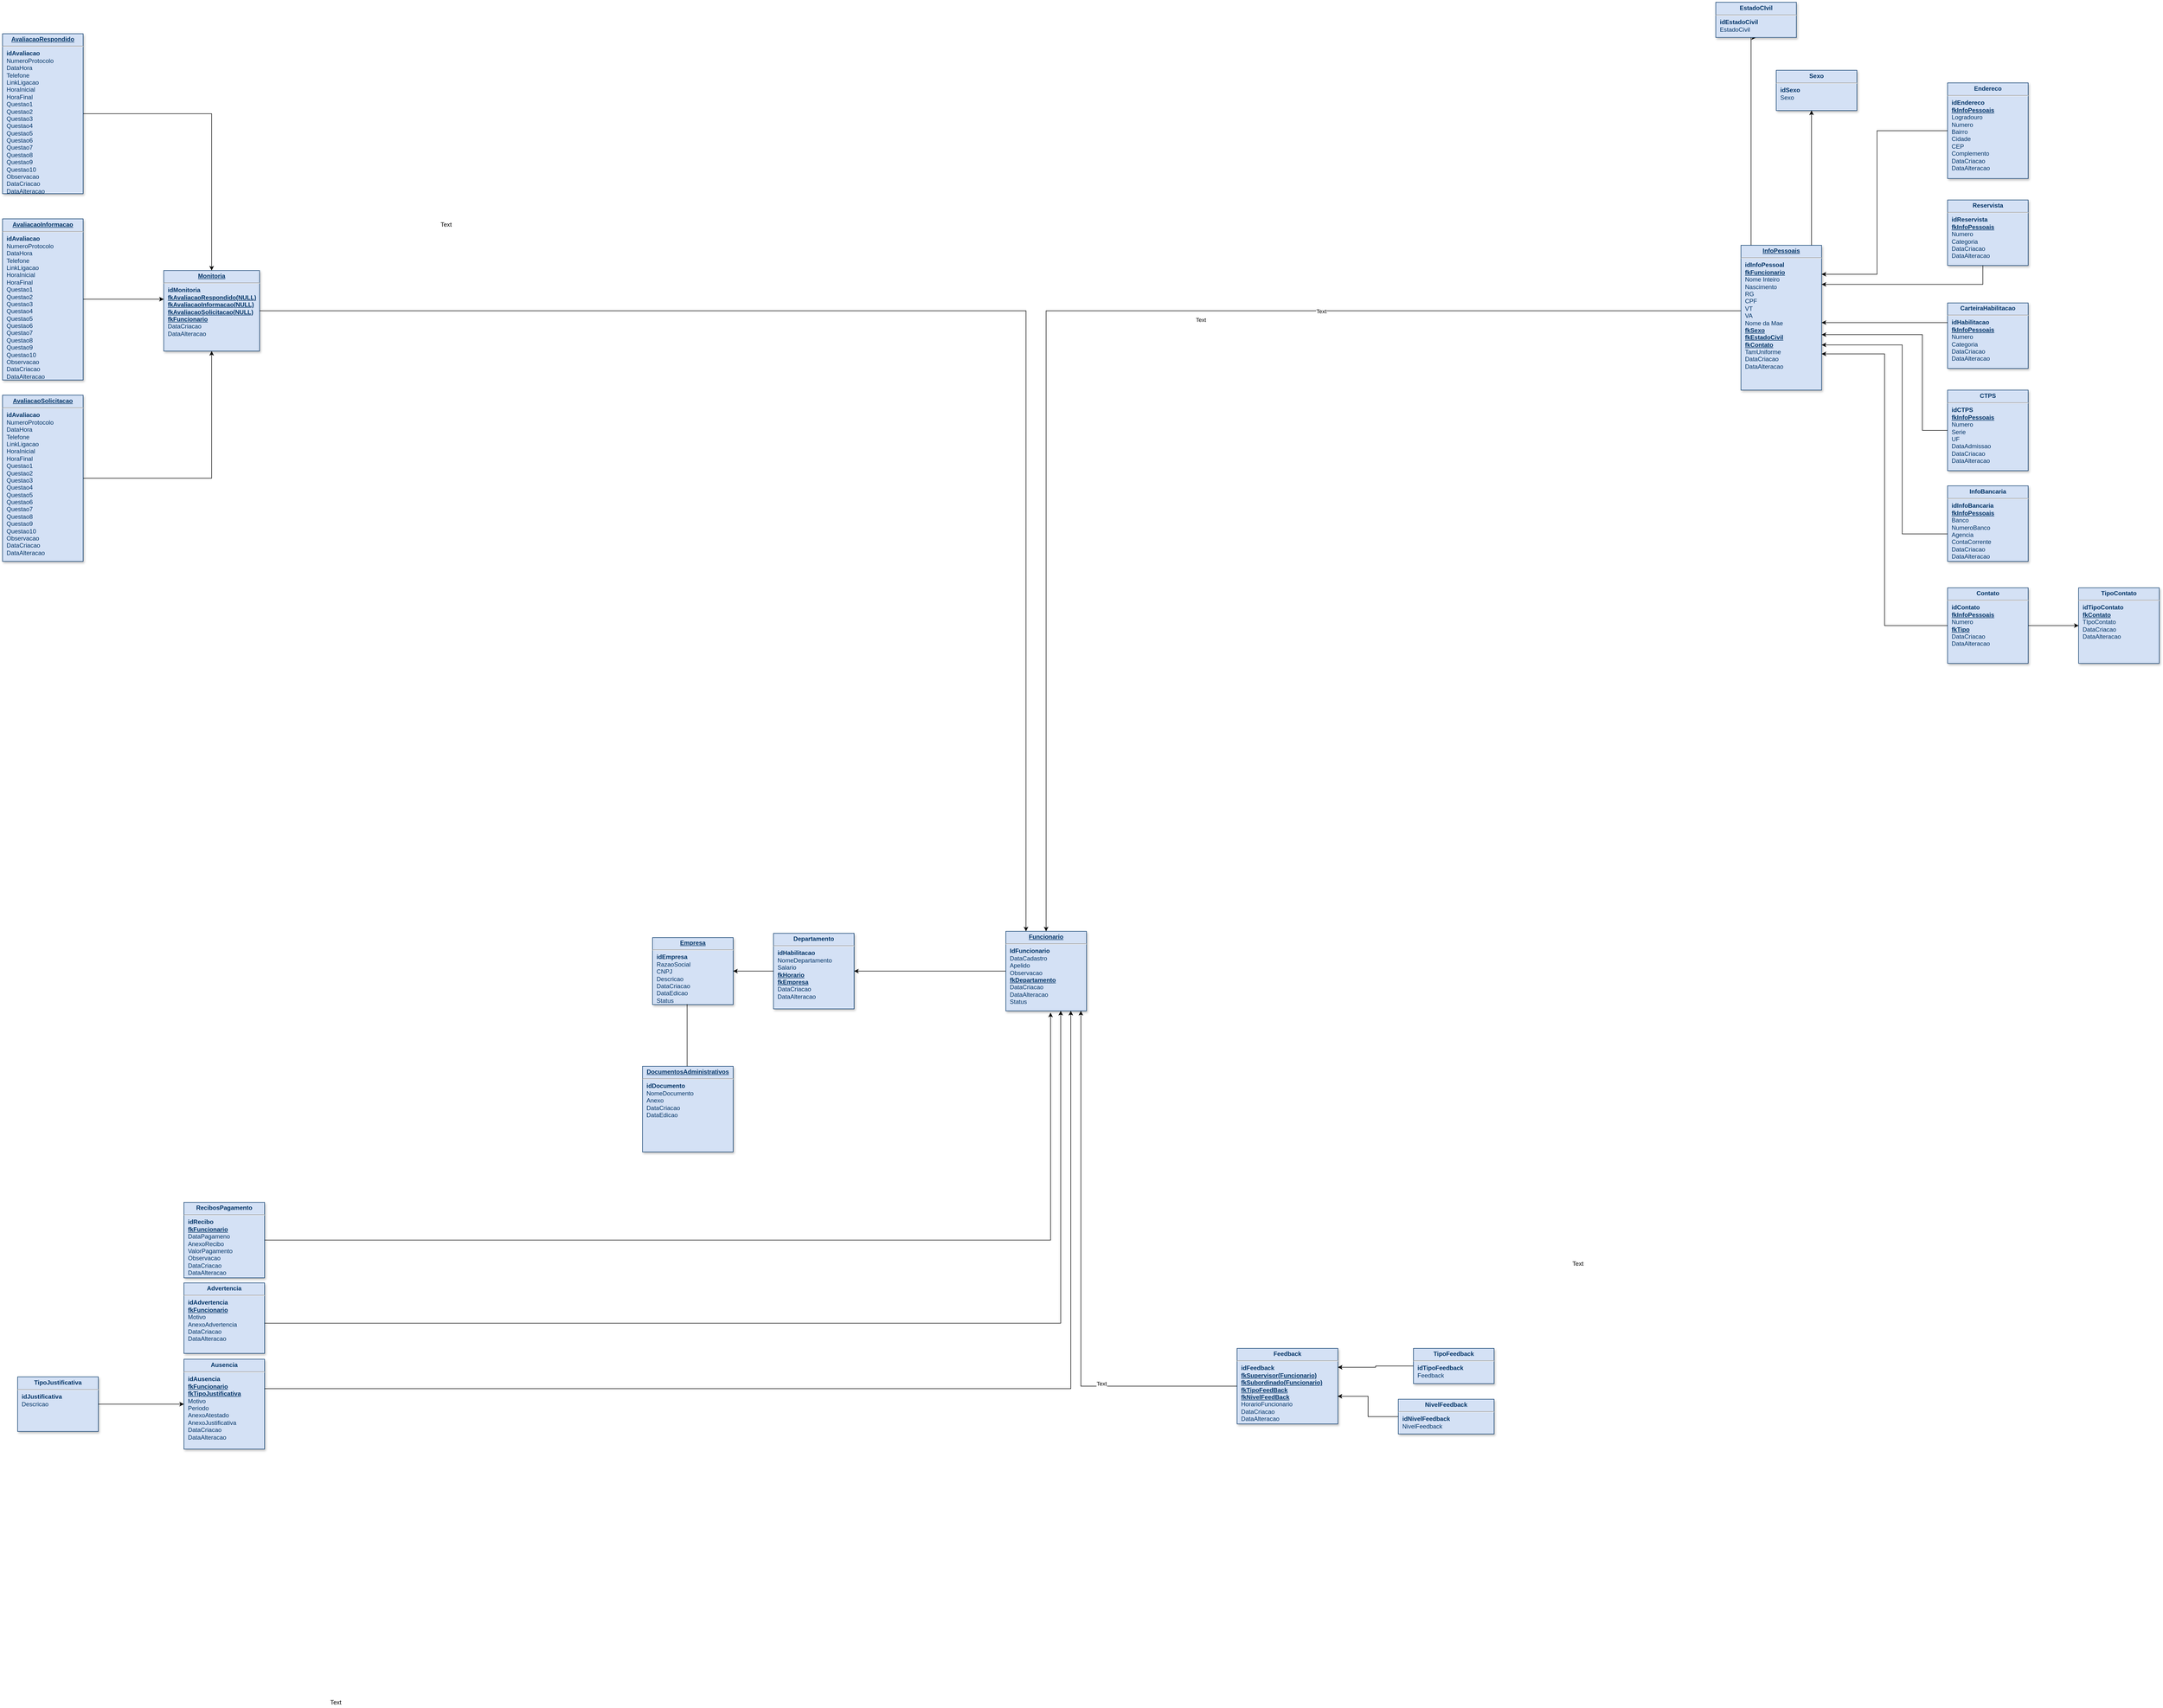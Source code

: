 <mxfile version="13.0.0" type="device"><diagram name="Page-1" id="efa7a0a1-bf9b-a30e-e6df-94a7791c09e9"><mxGraphModel dx="2975" dy="3040" grid="1" gridSize="10" guides="1" tooltips="1" connect="1" arrows="1" fold="1" page="1" pageScale="1" pageWidth="826" pageHeight="1169" background="none" math="0" shadow="0"><root><mxCell id="0"/><mxCell id="1" parent="0"/><mxCell id="20" value="&lt;p style=&quot;margin: 0px ; margin-top: 4px ; text-align: center ; text-decoration: underline&quot;&gt;&lt;strong&gt;Empresa&lt;/strong&gt;&lt;/p&gt;&lt;hr&gt;&lt;p style=&quot;margin: 0px ; margin-left: 8px&quot;&gt;&lt;b&gt;idEmpresa&lt;/b&gt;&lt;/p&gt;&lt;p style=&quot;margin: 0px ; margin-left: 8px&quot;&gt;RazaoSocial&lt;/p&gt;&lt;p style=&quot;margin: 0px ; margin-left: 8px&quot;&gt;CNPJ&lt;/p&gt;&lt;p style=&quot;margin: 0px ; margin-left: 8px&quot;&gt;Descricao&lt;/p&gt;&lt;p style=&quot;margin: 0px ; margin-left: 8px&quot;&gt;DataCriacao&lt;/p&gt;&lt;p style=&quot;margin: 0px ; margin-left: 8px&quot;&gt;DataEdicao&lt;/p&gt;&lt;p style=&quot;margin: 0px ; margin-left: 8px&quot;&gt;Status&lt;/p&gt;" style="verticalAlign=top;align=left;overflow=fill;fontSize=12;fontFamily=Helvetica;html=1;strokeColor=#003366;shadow=1;fillColor=#D4E1F5;fontColor=#003366" parent="1" vertex="1"><mxGeometry x="-110" y="264.46" width="160" height="133.04" as="geometry"/></mxCell><mxCell id="72J9g8SocOlOLFwsl7xO-191" style="edgeStyle=orthogonalEdgeStyle;rounded=0;orthogonalLoop=1;jettySize=auto;html=1;" parent="1" source="72J9g8SocOlOLFwsl7xO-114" target="72J9g8SocOlOLFwsl7xO-125" edge="1"><mxGeometry relative="1" as="geometry"><mxPoint x="450" y="330.98" as="targetPoint"/></mxGeometry></mxCell><mxCell id="72J9g8SocOlOLFwsl7xO-114" value="&lt;p style=&quot;margin: 0px ; margin-top: 4px ; text-align: center ; text-decoration: underline&quot;&gt;&lt;b&gt;Funcionario&lt;/b&gt;&lt;/p&gt;&lt;hr&gt;&lt;p style=&quot;margin: 0px ; margin-left: 8px&quot;&gt;&lt;b&gt;IdFuncionario&lt;/b&gt;&lt;/p&gt;&lt;p style=&quot;margin: 0px 0px 0px 8px&quot;&gt;DataCadastro&lt;/p&gt;&lt;p style=&quot;margin: 0px 0px 0px 8px&quot;&gt;&lt;span&gt;Apelido&lt;/span&gt;&lt;br&gt;&lt;/p&gt;&lt;p style=&quot;margin: 0px ; margin-left: 8px&quot;&gt;&lt;span&gt;Observacao&lt;/span&gt;&lt;br&gt;&lt;/p&gt;&lt;p style=&quot;margin: 0px ; margin-left: 8px&quot;&gt;&lt;b&gt;&lt;u&gt;fkDepartamento&lt;/u&gt;&lt;/b&gt;&lt;/p&gt;&lt;p style=&quot;margin: 0px ; margin-left: 8px&quot;&gt;DataCriacao&lt;/p&gt;&lt;p style=&quot;margin: 0px ; margin-left: 8px&quot;&gt;DataAlteracao&lt;/p&gt;&lt;p style=&quot;margin: 0px ; margin-left: 8px&quot;&gt;Status&lt;/p&gt;&lt;p style=&quot;margin: 0px ; margin-left: 8px&quot;&gt;&lt;br&gt;&lt;/p&gt;" style="verticalAlign=top;align=left;overflow=fill;fontSize=12;fontFamily=Helvetica;html=1;strokeColor=#003366;shadow=1;fillColor=#D4E1F5;fontColor=#003366" parent="1" vertex="1"><mxGeometry x="591.08" y="251.96" width="160" height="158.04" as="geometry"/></mxCell><mxCell id="72J9g8SocOlOLFwsl7xO-148" style="edgeStyle=orthogonalEdgeStyle;rounded=0;orthogonalLoop=1;jettySize=auto;html=1;entryX=0.5;entryY=1;entryDx=0;entryDy=0;" parent="1" source="72J9g8SocOlOLFwsl7xO-116" target="72J9g8SocOlOLFwsl7xO-141" edge="1"><mxGeometry relative="1" as="geometry"><Array as="points"><mxPoint x="2070" y="-1522.5"/></Array></mxGeometry></mxCell><mxCell id="72J9g8SocOlOLFwsl7xO-150" style="edgeStyle=orthogonalEdgeStyle;rounded=0;orthogonalLoop=1;jettySize=auto;html=1;" parent="1" source="72J9g8SocOlOLFwsl7xO-116" target="72J9g8SocOlOLFwsl7xO-140" edge="1"><mxGeometry relative="1" as="geometry"><Array as="points"><mxPoint x="2190" y="-1282.5"/><mxPoint x="2190" y="-1282.5"/></Array></mxGeometry></mxCell><mxCell id="72J9g8SocOlOLFwsl7xO-159" style="edgeStyle=orthogonalEdgeStyle;rounded=0;orthogonalLoop=1;jettySize=auto;html=1;" parent="1" source="72J9g8SocOlOLFwsl7xO-116" target="72J9g8SocOlOLFwsl7xO-114" edge="1"><mxGeometry relative="1" as="geometry"><mxPoint x="2030" y="-960" as="sourcePoint"/><Array as="points"><mxPoint x="2130" y="-980"/><mxPoint x="671" y="-980"/></Array></mxGeometry></mxCell><mxCell id="72J9g8SocOlOLFwsl7xO-184" value="Text" style="edgeLabel;html=1;align=center;verticalAlign=middle;resizable=0;points=[];" parent="72J9g8SocOlOLFwsl7xO-159" connectable="0" vertex="1"><mxGeometry x="-0.178" y="18" relative="1" as="geometry"><mxPoint x="1" as="offset"/></mxGeometry></mxCell><mxCell id="72J9g8SocOlOLFwsl7xO-185" value="Text" style="edgeLabel;html=1;align=center;verticalAlign=middle;resizable=0;points=[];" parent="72J9g8SocOlOLFwsl7xO-159" connectable="0" vertex="1"><mxGeometry x="-0.361" y="1" relative="1" as="geometry"><mxPoint x="1" as="offset"/></mxGeometry></mxCell><mxCell id="72J9g8SocOlOLFwsl7xO-116" value="&lt;p style=&quot;margin: 0px ; margin-top: 4px ; text-align: center ; text-decoration: underline&quot;&gt;&lt;strong&gt;InfoPessoais&lt;/strong&gt;&lt;/p&gt;&lt;hr&gt;&lt;p style=&quot;margin: 0px ; margin-left: 8px&quot;&gt;&lt;b&gt;idInfoPessoal&lt;/b&gt;&lt;/p&gt;&lt;p style=&quot;margin: 0px ; margin-left: 8px&quot;&gt;&lt;u&gt;&lt;b&gt;fkFuncionario&lt;/b&gt;&lt;/u&gt;&lt;/p&gt;&lt;p style=&quot;margin: 0px 0px 0px 8px&quot;&gt;Nome Inteiro&lt;/p&gt;&lt;p style=&quot;margin: 0px ; margin-left: 8px&quot;&gt;Nascimento&lt;/p&gt;&lt;p style=&quot;margin: 0px ; margin-left: 8px&quot;&gt;RG&lt;/p&gt;&lt;p style=&quot;margin: 0px ; margin-left: 8px&quot;&gt;&lt;span&gt;CPF&lt;/span&gt;&lt;/p&gt;&lt;p style=&quot;margin: 0px 0px 0px 8px&quot;&gt;VT&lt;/p&gt;&lt;p style=&quot;margin: 0px 0px 0px 8px&quot;&gt;VA&lt;/p&gt;&lt;p style=&quot;margin: 0px 0px 0px 8px&quot;&gt;Nome da Mae&lt;/p&gt;&lt;p style=&quot;margin: 0px 0px 0px 8px&quot;&gt;&lt;b&gt;&lt;u&gt;fkSexo&lt;/u&gt;&lt;/b&gt;&lt;/p&gt;&lt;p style=&quot;margin: 0px 0px 0px 8px&quot;&gt;&lt;b&gt;&lt;u&gt;fkEstadoCivil&lt;/u&gt;&lt;/b&gt;&lt;/p&gt;&lt;p style=&quot;margin: 0px 0px 0px 8px&quot;&gt;&lt;b&gt;&lt;u&gt;fkContato&lt;/u&gt;&lt;/b&gt;&lt;/p&gt;&lt;p style=&quot;margin: 0px 0px 0px 8px&quot;&gt;TamUniforme&lt;/p&gt;&lt;p style=&quot;margin: 0px 0px 0px 8px&quot;&gt;&lt;span&gt;DataCriacao&lt;/span&gt;&lt;br&gt;&lt;/p&gt;&lt;p style=&quot;margin: 0px 0px 0px 8px&quot;&gt;DataAlteracao&lt;/p&gt;&lt;p style=&quot;margin: 0px 0px 0px 8px&quot;&gt;&lt;br&gt;&lt;/p&gt;" style="verticalAlign=top;align=left;overflow=fill;fontSize=12;fontFamily=Helvetica;html=1;strokeColor=#003366;shadow=1;fillColor=#D4E1F5;fontColor=#003366" parent="1" vertex="1"><mxGeometry x="2050" y="-1110" width="160" height="287.5" as="geometry"/></mxCell><mxCell id="72J9g8SocOlOLFwsl7xO-135" style="edgeStyle=orthogonalEdgeStyle;rounded=0;orthogonalLoop=1;jettySize=auto;html=1;entryX=1;entryY=0.27;entryDx=0;entryDy=0;entryPerimeter=0;" parent="1" source="72J9g8SocOlOLFwsl7xO-119" target="72J9g8SocOlOLFwsl7xO-116" edge="1"><mxGeometry relative="1" as="geometry"><mxPoint x="2220" y="-1022.5" as="targetPoint"/><Array as="points"><mxPoint x="2530" y="-1032"/></Array></mxGeometry></mxCell><mxCell id="72J9g8SocOlOLFwsl7xO-119" value="&lt;p style=&quot;margin: 4px 0px 0px ; text-align: center&quot;&gt;&lt;strong&gt;Reservista&lt;/strong&gt;&lt;/p&gt;&lt;hr&gt;&lt;p style=&quot;margin: 0px ; margin-left: 8px&quot;&gt;&lt;b&gt;idReservista&lt;/b&gt;&lt;/p&gt;&lt;p style=&quot;margin: 0px ; margin-left: 8px&quot;&gt;&lt;b&gt;&lt;u&gt;fkInfoPessoais&lt;/u&gt;&lt;/b&gt;&lt;/p&gt;&lt;p style=&quot;margin: 0px ; margin-left: 8px&quot;&gt;Numero&lt;br&gt;Categoria&lt;/p&gt;&lt;p style=&quot;margin: 0px 0px 0px 8px&quot;&gt;DataCriacao&lt;/p&gt;&lt;p style=&quot;margin: 0px 0px 0px 8px&quot;&gt;DataAlteracao&lt;/p&gt;&lt;p style=&quot;margin: 0px 0px 0px 8px&quot;&gt;&lt;br&gt;&lt;/p&gt;" style="verticalAlign=top;align=left;overflow=fill;fontSize=12;fontFamily=Helvetica;html=1;strokeColor=#003366;shadow=1;fillColor=#D4E1F5;fontColor=#003366" parent="1" vertex="1"><mxGeometry x="2460" y="-1200" width="160" height="130" as="geometry"/></mxCell><mxCell id="72J9g8SocOlOLFwsl7xO-136" style="edgeStyle=orthogonalEdgeStyle;rounded=0;orthogonalLoop=1;jettySize=auto;html=1;" parent="1" source="72J9g8SocOlOLFwsl7xO-121" target="72J9g8SocOlOLFwsl7xO-116" edge="1"><mxGeometry relative="1" as="geometry"><mxPoint x="2300" y="-982.5" as="targetPoint"/><Array as="points"><mxPoint x="2400" y="-956.5"/><mxPoint x="2400" y="-956.5"/></Array></mxGeometry></mxCell><mxCell id="72J9g8SocOlOLFwsl7xO-121" value="&lt;p style=&quot;margin: 4px 0px 0px ; text-align: center&quot;&gt;&lt;b&gt;CarteiraHabilitacao&lt;/b&gt;&lt;/p&gt;&lt;hr&gt;&lt;p style=&quot;margin: 0px ; margin-left: 8px&quot;&gt;&lt;span&gt;&lt;b&gt;idHabilitacao&lt;/b&gt;&lt;br&gt;&lt;/span&gt;&lt;b&gt;&lt;u&gt;fkInfoPessoais&lt;/u&gt;&lt;/b&gt;&lt;/p&gt;&lt;p style=&quot;margin: 0px ; margin-left: 8px&quot;&gt;Numero&lt;br&gt;Categoria&lt;/p&gt;&lt;p style=&quot;margin: 0px 0px 0px 8px&quot;&gt;DataCriacao&lt;/p&gt;&lt;p style=&quot;margin: 0px 0px 0px 8px&quot;&gt;DataAlteracao&lt;/p&gt;&lt;p style=&quot;margin: 0px 0px 0px 8px&quot;&gt;&lt;br&gt;&lt;/p&gt;&lt;p style=&quot;margin: 0px 0px 0px 8px&quot;&gt;&lt;br&gt;&lt;/p&gt;" style="verticalAlign=top;align=left;overflow=fill;fontSize=12;fontFamily=Helvetica;html=1;strokeColor=#003366;shadow=1;fillColor=#D4E1F5;fontColor=#003366" parent="1" vertex="1"><mxGeometry x="2460" y="-995.54" width="160" height="130" as="geometry"/></mxCell><mxCell id="72J9g8SocOlOLFwsl7xO-137" style="edgeStyle=orthogonalEdgeStyle;rounded=0;orthogonalLoop=1;jettySize=auto;html=1;entryX=1;entryY=0.617;entryDx=0;entryDy=0;entryPerimeter=0;" parent="1" source="72J9g8SocOlOLFwsl7xO-122" target="72J9g8SocOlOLFwsl7xO-116" edge="1"><mxGeometry relative="1" as="geometry"><mxPoint x="2230" y="-922.5" as="targetPoint"/><Array as="points"><mxPoint x="2410" y="-743"/><mxPoint x="2410" y="-933"/></Array></mxGeometry></mxCell><mxCell id="72J9g8SocOlOLFwsl7xO-122" value="&lt;p style=&quot;margin: 4px 0px 0px ; text-align: center&quot;&gt;&lt;strong&gt;CTPS&lt;/strong&gt;&lt;/p&gt;&lt;hr&gt;&lt;p style=&quot;margin: 0px ; margin-left: 8px&quot;&gt;&lt;b&gt;idCTPS&lt;/b&gt;&lt;/p&gt;&lt;p style=&quot;margin: 0px 0px 0px 8px&quot;&gt;&lt;b&gt;&lt;u&gt;fkInfoPessoais&lt;/u&gt;&lt;/b&gt;&lt;/p&gt;&lt;p style=&quot;margin: 0px ; margin-left: 8px&quot;&gt;&lt;span&gt;Numero&lt;/span&gt;&lt;br&gt;&lt;/p&gt;&lt;p style=&quot;margin: 0px ; margin-left: 8px&quot;&gt;Serie&lt;/p&gt;&lt;p style=&quot;margin: 0px ; margin-left: 8px&quot;&gt;UF&lt;/p&gt;&lt;p style=&quot;margin: 0px ; margin-left: 8px&quot;&gt;DataAdmissao&lt;br&gt;&lt;/p&gt;&lt;p style=&quot;margin: 0px 0px 0px 8px&quot;&gt;DataCriacao&lt;/p&gt;&lt;p style=&quot;margin: 0px 0px 0px 8px&quot;&gt;DataAlteracao&lt;/p&gt;&lt;p style=&quot;margin: 0px 0px 0px 8px&quot;&gt;&lt;br&gt;&lt;/p&gt;&lt;p style=&quot;margin: 0px 0px 0px 8px&quot;&gt;&lt;br&gt;&lt;/p&gt;" style="verticalAlign=top;align=left;overflow=fill;fontSize=12;fontFamily=Helvetica;html=1;strokeColor=#003366;shadow=1;fillColor=#D4E1F5;fontColor=#003366" parent="1" vertex="1"><mxGeometry x="2460" y="-822.5" width="160" height="160" as="geometry"/></mxCell><mxCell id="72J9g8SocOlOLFwsl7xO-192" style="edgeStyle=orthogonalEdgeStyle;rounded=0;orthogonalLoop=1;jettySize=auto;html=1;" parent="1" source="72J9g8SocOlOLFwsl7xO-125" edge="1"><mxGeometry relative="1" as="geometry"><mxPoint x="50" y="331" as="targetPoint"/></mxGeometry></mxCell><mxCell id="72J9g8SocOlOLFwsl7xO-125" value="&lt;p style=&quot;margin: 4px 0px 0px ; text-align: center&quot;&gt;&lt;b&gt;Departamento&lt;/b&gt;&lt;/p&gt;&lt;hr&gt;&lt;p style=&quot;margin: 0px ; margin-left: 8px&quot;&gt;&lt;span&gt;&lt;b&gt;idHabilitacao&lt;/b&gt;&lt;/span&gt;&lt;br&gt;&lt;/p&gt;&lt;p style=&quot;margin: 0px ; margin-left: 8px&quot;&gt;NomeDepartamento&lt;br&gt;Salario&lt;/p&gt;&lt;p style=&quot;margin: 0px ; margin-left: 8px&quot;&gt;&lt;b&gt;&lt;u&gt;fkHorario&lt;/u&gt;&lt;/b&gt;&lt;/p&gt;&lt;p style=&quot;margin: 0px ; margin-left: 8px&quot;&gt;&lt;b&gt;&lt;u&gt;fkEmpresa&lt;/u&gt;&lt;/b&gt;&lt;/p&gt;&lt;p style=&quot;margin: 0px 0px 0px 8px&quot;&gt;DataCriacao&lt;/p&gt;&lt;p style=&quot;margin: 0px 0px 0px 8px&quot;&gt;DataAlteracao&lt;/p&gt;&lt;p style=&quot;margin: 0px 0px 0px 8px&quot;&gt;&lt;br&gt;&lt;/p&gt;&lt;p style=&quot;margin: 0px 0px 0px 8px&quot;&gt;&lt;br&gt;&lt;/p&gt;" style="verticalAlign=top;align=left;overflow=fill;fontSize=12;fontFamily=Helvetica;html=1;strokeColor=#003366;shadow=1;fillColor=#D4E1F5;fontColor=#003366" parent="1" vertex="1"><mxGeometry x="130" y="255.98" width="160" height="150" as="geometry"/></mxCell><mxCell id="72J9g8SocOlOLFwsl7xO-133" style="edgeStyle=orthogonalEdgeStyle;rounded=0;orthogonalLoop=1;jettySize=auto;html=1;" parent="1" source="72J9g8SocOlOLFwsl7xO-129" target="72J9g8SocOlOLFwsl7xO-114" edge="1"><mxGeometry relative="1" as="geometry"><Array as="points"><mxPoint x="720" y="1160"/></Array></mxGeometry></mxCell><mxCell id="72J9g8SocOlOLFwsl7xO-129" value="&lt;p style=&quot;margin: 4px 0px 0px ; text-align: center&quot;&gt;&lt;strong&gt;Ausencia&lt;/strong&gt;&lt;/p&gt;&lt;hr&gt;&lt;p style=&quot;margin: 0px ; margin-left: 8px&quot;&gt;&lt;b&gt;idAusencia&lt;/b&gt;&lt;/p&gt;&lt;p style=&quot;margin: 0px ; margin-left: 8px&quot;&gt;&lt;b&gt;&lt;u&gt;fkFuncionario&lt;/u&gt;&lt;/b&gt;&lt;/p&gt;&lt;p style=&quot;margin: 0px ; margin-left: 8px&quot;&gt;&lt;u&gt;&lt;b&gt;fkTipoJustificativa&lt;/b&gt;&lt;/u&gt;&lt;/p&gt;&lt;p style=&quot;margin: 0px ; margin-left: 8px&quot;&gt;Motivo&lt;/p&gt;&lt;p style=&quot;margin: 0px ; margin-left: 8px&quot;&gt;Periodo&lt;/p&gt;&lt;p style=&quot;margin: 0px ; margin-left: 8px&quot;&gt;AnexoAtestado&lt;br&gt;AnexoJustificativa&lt;/p&gt;&lt;p style=&quot;margin: 0px 0px 0px 8px&quot;&gt;DataCriacao&lt;/p&gt;&lt;p style=&quot;margin: 0px 0px 0px 8px&quot;&gt;DataAlteracao&lt;/p&gt;&lt;p style=&quot;margin: 0px 0px 0px 8px&quot;&gt;&lt;br&gt;&lt;/p&gt;&lt;p style=&quot;margin: 0px 0px 0px 8px&quot;&gt;&lt;br&gt;&lt;/p&gt;" style="verticalAlign=top;align=left;overflow=fill;fontSize=12;fontFamily=Helvetica;html=1;strokeColor=#003366;shadow=1;fillColor=#D4E1F5;fontColor=#003366" parent="1" vertex="1"><mxGeometry x="-1040" y="1101.5" width="160" height="178.5" as="geometry"/></mxCell><mxCell id="72J9g8SocOlOLFwsl7xO-132" style="edgeStyle=orthogonalEdgeStyle;rounded=0;orthogonalLoop=1;jettySize=auto;html=1;" parent="1" source="72J9g8SocOlOLFwsl7xO-131" target="72J9g8SocOlOLFwsl7xO-129" edge="1"><mxGeometry relative="1" as="geometry"/></mxCell><mxCell id="72J9g8SocOlOLFwsl7xO-131" value="&lt;p style=&quot;margin: 4px 0px 0px ; text-align: center&quot;&gt;&lt;strong&gt;TipoJustificativa&lt;/strong&gt;&lt;/p&gt;&lt;hr&gt;&lt;p style=&quot;margin: 0px ; margin-left: 8px&quot;&gt;&lt;b&gt;idJustificativa&lt;/b&gt;&lt;/p&gt;&lt;p style=&quot;margin: 0px ; margin-left: 8px&quot;&gt;&lt;span&gt;Descricao&lt;/span&gt;&lt;br&gt;&lt;/p&gt;&lt;p style=&quot;margin: 0px ; margin-left: 8px&quot;&gt;&lt;br&gt;&lt;/p&gt;&lt;p style=&quot;margin: 0px 0px 0px 8px&quot;&gt;&lt;br&gt;&lt;/p&gt;" style="verticalAlign=top;align=left;overflow=fill;fontSize=12;fontFamily=Helvetica;html=1;strokeColor=#003366;shadow=1;fillColor=#D4E1F5;fontColor=#003366" parent="1" vertex="1"><mxGeometry x="-1370" y="1136.5" width="160" height="108.5" as="geometry"/></mxCell><mxCell id="72J9g8SocOlOLFwsl7xO-139" style="edgeStyle=orthogonalEdgeStyle;rounded=0;orthogonalLoop=1;jettySize=auto;html=1;" parent="1" source="72J9g8SocOlOLFwsl7xO-138" target="72J9g8SocOlOLFwsl7xO-116" edge="1"><mxGeometry relative="1" as="geometry"><Array as="points"><mxPoint x="2320" y="-1337.5"/><mxPoint x="2320" y="-1052.5"/></Array></mxGeometry></mxCell><mxCell id="72J9g8SocOlOLFwsl7xO-138" value="&lt;p style=&quot;margin: 4px 0px 0px ; text-align: center&quot;&gt;&lt;b&gt;Endereco&lt;/b&gt;&lt;/p&gt;&lt;hr&gt;&lt;p style=&quot;margin: 0px ; margin-left: 8px&quot;&gt;&lt;b&gt;idEndereco&lt;/b&gt;&lt;/p&gt;&lt;p style=&quot;margin: 0px ; margin-left: 8px&quot;&gt;&lt;b&gt;&lt;u&gt;fkInfoPessoais&lt;/u&gt;&lt;/b&gt;&lt;/p&gt;&lt;p style=&quot;margin: 0px ; margin-left: 8px&quot;&gt;Logradouro&lt;br&gt;Numero&lt;/p&gt;&lt;p style=&quot;margin: 0px ; margin-left: 8px&quot;&gt;Bairro&lt;/p&gt;&lt;p style=&quot;margin: 0px ; margin-left: 8px&quot;&gt;Cidade&lt;/p&gt;&lt;p style=&quot;margin: 0px ; margin-left: 8px&quot;&gt;CEP&lt;/p&gt;&lt;p style=&quot;margin: 0px ; margin-left: 8px&quot;&gt;Complemento&lt;/p&gt;&lt;p style=&quot;margin: 0px 0px 0px 8px&quot;&gt;DataCriacao&lt;/p&gt;&lt;p style=&quot;margin: 0px 0px 0px 8px&quot;&gt;DataAlteracao&lt;/p&gt;&lt;p style=&quot;margin: 0px 0px 0px 8px&quot;&gt;&lt;br&gt;&lt;/p&gt;" style="verticalAlign=top;align=left;overflow=fill;fontSize=12;fontFamily=Helvetica;html=1;strokeColor=#003366;shadow=1;fillColor=#D4E1F5;fontColor=#003366" parent="1" vertex="1"><mxGeometry x="2460" y="-1432.5" width="160" height="190" as="geometry"/></mxCell><mxCell id="72J9g8SocOlOLFwsl7xO-140" value="&lt;p style=&quot;margin: 4px 0px 0px ; text-align: center&quot;&gt;&lt;b&gt;Sexo&lt;/b&gt;&lt;/p&gt;&lt;hr&gt;&lt;p style=&quot;margin: 0px ; margin-left: 8px&quot;&gt;&lt;b&gt;idSexo&lt;/b&gt;&lt;/p&gt;&lt;p style=&quot;margin: 0px ; margin-left: 8px&quot;&gt;Sexo&lt;/p&gt;&lt;p style=&quot;margin: 0px 0px 0px 8px&quot;&gt;&lt;br&gt;&lt;/p&gt;" style="verticalAlign=top;align=left;overflow=fill;fontSize=12;fontFamily=Helvetica;html=1;strokeColor=#003366;shadow=1;fillColor=#D4E1F5;fontColor=#003366" parent="1" vertex="1"><mxGeometry x="2120" y="-1457.5" width="160" height="80" as="geometry"/></mxCell><mxCell id="72J9g8SocOlOLFwsl7xO-141" value="&lt;p style=&quot;margin: 4px 0px 0px ; text-align: center&quot;&gt;&lt;b&gt;EstadoCIvil&lt;/b&gt;&lt;/p&gt;&lt;hr&gt;&lt;p style=&quot;margin: 0px ; margin-left: 8px&quot;&gt;&lt;b&gt;idEstadoCivil&lt;/b&gt;&lt;/p&gt;&lt;p style=&quot;margin: 0px ; margin-left: 8px&quot;&gt;EstadoCivil&lt;/p&gt;" style="verticalAlign=top;align=left;overflow=fill;fontSize=12;fontFamily=Helvetica;html=1;strokeColor=#003366;shadow=1;fillColor=#D4E1F5;fontColor=#003366" parent="1" vertex="1"><mxGeometry x="2000" y="-1592.5" width="160" height="70" as="geometry"/></mxCell><mxCell id="72J9g8SocOlOLFwsl7xO-188" style="edgeStyle=orthogonalEdgeStyle;rounded=0;orthogonalLoop=1;jettySize=auto;html=1;" parent="1" source="72J9g8SocOlOLFwsl7xO-151" target="72J9g8SocOlOLFwsl7xO-114" edge="1"><mxGeometry relative="1" as="geometry"><Array as="points"><mxPoint x="740" y="1155"/></Array></mxGeometry></mxCell><mxCell id="72J9g8SocOlOLFwsl7xO-198" value="Text" style="edgeLabel;html=1;align=center;verticalAlign=middle;resizable=0;points=[];" parent="72J9g8SocOlOLFwsl7xO-188" connectable="0" vertex="1"><mxGeometry x="-0.49" y="-5" relative="1" as="geometry"><mxPoint as="offset"/></mxGeometry></mxCell><mxCell id="72J9g8SocOlOLFwsl7xO-151" value="&lt;p style=&quot;margin: 4px 0px 0px ; text-align: center&quot;&gt;&lt;strong&gt;Feedback&lt;/strong&gt;&lt;/p&gt;&lt;hr&gt;&lt;p style=&quot;margin: 0px ; margin-left: 8px&quot;&gt;&lt;b&gt;idFeedback&lt;/b&gt;&lt;/p&gt;&lt;p style=&quot;margin: 0px ; margin-left: 8px&quot;&gt;&lt;b&gt;&lt;u&gt;fkSupervisor(Funcionario)&lt;/u&gt;&lt;/b&gt;&lt;/p&gt;&lt;p style=&quot;margin: 0px ; margin-left: 8px&quot;&gt;&lt;b&gt;&lt;u&gt;fkSubordinado(Funcionario)&lt;/u&gt;&lt;/b&gt;&lt;/p&gt;&lt;p style=&quot;margin: 0px ; margin-left: 8px&quot;&gt;&lt;b&gt;&lt;u&gt;fkTipoFeedBack&lt;/u&gt;&lt;/b&gt;&lt;/p&gt;&lt;p style=&quot;margin: 0px 0px 0px 8px&quot;&gt;&lt;b&gt;&lt;u&gt;fkNivelFeedBack&lt;/u&gt;&lt;/b&gt;&lt;/p&gt;&lt;p style=&quot;margin: 0px 0px 0px 8px&quot;&gt;HorarioFuncionario&lt;/p&gt;&lt;p style=&quot;margin: 0px 0px 0px 8px&quot;&gt;DataCriacao&lt;/p&gt;&lt;p style=&quot;margin: 0px 0px 0px 8px&quot;&gt;DataAlteracao&lt;/p&gt;&lt;p style=&quot;margin: 0px 0px 0px 8px&quot;&gt;&lt;br&gt;&lt;/p&gt;&lt;p style=&quot;margin: 0px 0px 0px 8px&quot;&gt;&lt;br&gt;&lt;/p&gt;" style="verticalAlign=top;align=left;overflow=fill;fontSize=12;fontFamily=Helvetica;html=1;strokeColor=#003366;shadow=1;fillColor=#D4E1F5;fontColor=#003366" parent="1" vertex="1"><mxGeometry x="1050" y="1080" width="200" height="150" as="geometry"/></mxCell><mxCell id="72J9g8SocOlOLFwsl7xO-157" style="edgeStyle=orthogonalEdgeStyle;rounded=0;orthogonalLoop=1;jettySize=auto;html=1;entryX=1;entryY=0.25;entryDx=0;entryDy=0;" parent="1" source="72J9g8SocOlOLFwsl7xO-153" target="72J9g8SocOlOLFwsl7xO-151" edge="1"><mxGeometry relative="1" as="geometry"/></mxCell><mxCell id="72J9g8SocOlOLFwsl7xO-153" value="&lt;p style=&quot;margin: 4px 0px 0px ; text-align: center&quot;&gt;&lt;strong&gt;TipoFeedback&lt;/strong&gt;&lt;/p&gt;&lt;hr&gt;&lt;p style=&quot;margin: 0px ; margin-left: 8px&quot;&gt;&lt;b&gt;idTipoFeedback&lt;/b&gt;&lt;/p&gt;&lt;p style=&quot;margin: 0px ; margin-left: 8px&quot;&gt;Feedback&lt;/p&gt;&lt;p style=&quot;margin: 0px 0px 0px 8px&quot;&gt;&lt;br&gt;&lt;/p&gt;&lt;p style=&quot;margin: 0px 0px 0px 8px&quot;&gt;&lt;br&gt;&lt;/p&gt;" style="verticalAlign=top;align=left;overflow=fill;fontSize=12;fontFamily=Helvetica;html=1;strokeColor=#003366;shadow=1;fillColor=#D4E1F5;fontColor=#003366" parent="1" vertex="1"><mxGeometry x="1400" y="1080" width="160" height="70" as="geometry"/></mxCell><mxCell id="72J9g8SocOlOLFwsl7xO-158" style="edgeStyle=orthogonalEdgeStyle;rounded=0;orthogonalLoop=1;jettySize=auto;html=1;entryX=0.998;entryY=0.634;entryDx=0;entryDy=0;entryPerimeter=0;" parent="1" source="72J9g8SocOlOLFwsl7xO-155" target="72J9g8SocOlOLFwsl7xO-151" edge="1"><mxGeometry relative="1" as="geometry"/></mxCell><mxCell id="72J9g8SocOlOLFwsl7xO-155" value="&lt;p style=&quot;margin: 4px 0px 0px ; text-align: center&quot;&gt;&lt;strong&gt;NivelFeedback&lt;/strong&gt;&lt;/p&gt;&lt;hr&gt;&lt;p style=&quot;margin: 0px ; margin-left: 8px&quot;&gt;&lt;b&gt;idNivelFeedback&lt;/b&gt;&lt;/p&gt;&lt;p style=&quot;margin: 0px ; margin-left: 8px&quot;&gt;NivelFeedback&lt;/p&gt;&lt;p style=&quot;margin: 0px 0px 0px 8px&quot;&gt;&lt;br&gt;&lt;/p&gt;&lt;p style=&quot;margin: 0px 0px 0px 8px&quot;&gt;&lt;br&gt;&lt;/p&gt;&lt;p style=&quot;margin: 0px 0px 0px 8px&quot;&gt;&lt;br&gt;&lt;/p&gt;" style="verticalAlign=top;align=left;overflow=fill;fontSize=12;fontFamily=Helvetica;html=1;strokeColor=#003366;shadow=1;fillColor=#D4E1F5;fontColor=#003366" parent="1" vertex="1"><mxGeometry x="1370" y="1181" width="190" height="69" as="geometry"/></mxCell><mxCell id="72J9g8SocOlOLFwsl7xO-166" style="edgeStyle=orthogonalEdgeStyle;rounded=0;orthogonalLoop=1;jettySize=auto;html=1;entryX=0.25;entryY=0;entryDx=0;entryDy=0;" parent="1" source="72J9g8SocOlOLFwsl7xO-161" target="72J9g8SocOlOLFwsl7xO-114" edge="1"><mxGeometry relative="1" as="geometry"/></mxCell><mxCell id="72J9g8SocOlOLFwsl7xO-161" value="&lt;p style=&quot;margin: 0px ; margin-top: 4px ; text-align: center ; text-decoration: underline&quot;&gt;&lt;b&gt;Monitoria&lt;/b&gt;&lt;/p&gt;&lt;hr&gt;&lt;p style=&quot;margin: 0px ; margin-left: 8px&quot;&gt;&lt;b&gt;idMonitoria&lt;/b&gt;&lt;/p&gt;&lt;p style=&quot;margin: 0px 0px 0px 8px&quot;&gt;&lt;b&gt;&lt;u&gt;fkAvaliacaoRespondido(NULL)&lt;/u&gt;&lt;/b&gt;&lt;/p&gt;&lt;p style=&quot;margin: 0px 0px 0px 8px&quot;&gt;&lt;b&gt;&lt;u&gt;fkAvaliacaoInformacao(NULL)&lt;/u&gt;&lt;/b&gt;&lt;/p&gt;&lt;p style=&quot;margin: 0px 0px 0px 8px&quot;&gt;&lt;b&gt;&lt;u&gt;fkAvaliacaoSolicitacao(NULL)&lt;/u&gt;&lt;/b&gt;&lt;/p&gt;&lt;p style=&quot;margin: 0px 0px 0px 8px&quot;&gt;&lt;b&gt;&lt;u&gt;fkFuncionario&lt;/u&gt;&lt;/b&gt;&lt;/p&gt;&lt;p style=&quot;margin: 0px ; margin-left: 8px&quot;&gt;DataCriacao&lt;/p&gt;&lt;p style=&quot;margin: 0px ; margin-left: 8px&quot;&gt;DataAlteracao&lt;/p&gt;&lt;p style=&quot;margin: 0px ; margin-left: 8px&quot;&gt;&lt;br&gt;&lt;/p&gt;&lt;p style=&quot;margin: 0px ; margin-left: 8px&quot;&gt;&lt;br&gt;&lt;/p&gt;" style="verticalAlign=top;align=left;overflow=fill;fontSize=12;fontFamily=Helvetica;html=1;strokeColor=#003366;shadow=1;fillColor=#D4E1F5;fontColor=#003366" parent="1" vertex="1"><mxGeometry x="-1080" y="-1060" width="190" height="160" as="geometry"/></mxCell><mxCell id="72J9g8SocOlOLFwsl7xO-171" style="edgeStyle=orthogonalEdgeStyle;rounded=0;orthogonalLoop=1;jettySize=auto;html=1;entryX=0.5;entryY=0;entryDx=0;entryDy=0;" parent="1" source="72J9g8SocOlOLFwsl7xO-167" target="72J9g8SocOlOLFwsl7xO-161" edge="1"><mxGeometry relative="1" as="geometry"/></mxCell><mxCell id="72J9g8SocOlOLFwsl7xO-167" value="&lt;p style=&quot;margin: 0px ; margin-top: 4px ; text-align: center ; text-decoration: underline&quot;&gt;&lt;b&gt;AvaliacaoRespondido&lt;/b&gt;&lt;/p&gt;&lt;hr&gt;&lt;p style=&quot;margin: 0px ; margin-left: 8px&quot;&gt;&lt;b&gt;idAvaliacao&lt;/b&gt;&lt;/p&gt;&lt;p style=&quot;margin: 0px ; margin-left: 8px&quot;&gt;NumeroProtocolo&lt;br&gt;DataHora&lt;br&gt;Telefone&lt;/p&gt;&lt;p style=&quot;margin: 0px ; margin-left: 8px&quot;&gt;LinkLigacao&lt;br&gt;HoraInicial&lt;br&gt;HoraFinal&lt;br&gt;&lt;/p&gt;&lt;p style=&quot;margin: 0px 0px 0px 8px&quot;&gt;Questao1&lt;/p&gt;&lt;p style=&quot;margin: 0px 0px 0px 8px&quot;&gt;Questao2&lt;/p&gt;&lt;p style=&quot;margin: 0px 0px 0px 8px&quot;&gt;Questao3&lt;/p&gt;&lt;p style=&quot;margin: 0px 0px 0px 8px&quot;&gt;Questao4&lt;br&gt;&lt;/p&gt;&lt;p style=&quot;margin: 0px 0px 0px 8px&quot;&gt;Questao5&lt;br&gt;&lt;/p&gt;&lt;p style=&quot;margin: 0px 0px 0px 8px&quot;&gt;Questao6&lt;/p&gt;&lt;p style=&quot;margin: 0px 0px 0px 8px&quot;&gt;Questao7&lt;br&gt;&lt;/p&gt;&lt;p style=&quot;margin: 0px 0px 0px 8px&quot;&gt;Questao8&lt;br&gt;&lt;/p&gt;&lt;p style=&quot;margin: 0px 0px 0px 8px&quot;&gt;Questao9&lt;br&gt;&lt;/p&gt;&lt;p style=&quot;margin: 0px 0px 0px 8px&quot;&gt;Questao10&lt;br&gt;&lt;/p&gt;&lt;p style=&quot;margin: 0px 0px 0px 8px&quot;&gt;Observacao&lt;/p&gt;&lt;p style=&quot;margin: 0px ; margin-left: 8px&quot;&gt;DataCriacao&lt;/p&gt;&lt;p style=&quot;margin: 0px ; margin-left: 8px&quot;&gt;DataAlteracao&lt;/p&gt;&lt;p style=&quot;margin: 0px ; margin-left: 8px&quot;&gt;&lt;br&gt;&lt;/p&gt;&lt;p style=&quot;margin: 0px ; margin-left: 8px&quot;&gt;&lt;br&gt;&lt;/p&gt;" style="verticalAlign=top;align=left;overflow=fill;fontSize=12;fontFamily=Helvetica;html=1;strokeColor=#003366;shadow=1;fillColor=#D4E1F5;fontColor=#003366" parent="1" vertex="1"><mxGeometry x="-1400" y="-1530" width="160" height="317.5" as="geometry"/></mxCell><mxCell id="72J9g8SocOlOLFwsl7xO-183" style="edgeStyle=orthogonalEdgeStyle;rounded=0;orthogonalLoop=1;jettySize=auto;html=1;" parent="1" source="72J9g8SocOlOLFwsl7xO-168" edge="1"><mxGeometry relative="1" as="geometry"><mxPoint x="-1080" y="-1003" as="targetPoint"/></mxGeometry></mxCell><mxCell id="72J9g8SocOlOLFwsl7xO-168" value="&lt;p style=&quot;margin: 0px ; margin-top: 4px ; text-align: center ; text-decoration: underline&quot;&gt;&lt;b&gt;AvaliacaoInformacao&lt;/b&gt;&lt;/p&gt;&lt;hr&gt;&lt;p style=&quot;margin: 0px ; margin-left: 8px&quot;&gt;&lt;b&gt;idAvaliacao&lt;/b&gt;&lt;/p&gt;&lt;p style=&quot;margin: 0px 0px 0px 8px&quot;&gt;NumeroProtocolo&lt;br&gt;DataHora&lt;br&gt;Telefone&lt;/p&gt;&lt;p style=&quot;margin: 0px 0px 0px 8px&quot;&gt;LinkLigacao&lt;br&gt;HoraInicial&lt;br&gt;HoraFinal&lt;/p&gt;&lt;p style=&quot;margin: 0px 0px 0px 8px&quot;&gt;Questao1&lt;/p&gt;&lt;p style=&quot;margin: 0px 0px 0px 8px&quot;&gt;Questao2&lt;/p&gt;&lt;p style=&quot;margin: 0px 0px 0px 8px&quot;&gt;Questao3&lt;/p&gt;&lt;p style=&quot;margin: 0px 0px 0px 8px&quot;&gt;Questao4&lt;br&gt;&lt;/p&gt;&lt;p style=&quot;margin: 0px 0px 0px 8px&quot;&gt;Questao5&lt;br&gt;&lt;/p&gt;&lt;p style=&quot;margin: 0px 0px 0px 8px&quot;&gt;Questao6&lt;/p&gt;&lt;p style=&quot;margin: 0px 0px 0px 8px&quot;&gt;Questao7&lt;br&gt;&lt;/p&gt;&lt;p style=&quot;margin: 0px 0px 0px 8px&quot;&gt;Questao8&lt;br&gt;&lt;/p&gt;&lt;p style=&quot;margin: 0px 0px 0px 8px&quot;&gt;Questao9&lt;br&gt;&lt;/p&gt;&lt;p style=&quot;margin: 0px 0px 0px 8px&quot;&gt;Questao10&lt;br&gt;&lt;/p&gt;&lt;p style=&quot;margin: 0px 0px 0px 8px&quot;&gt;Observacao&lt;/p&gt;&lt;p style=&quot;margin: 0px ; margin-left: 8px&quot;&gt;DataCriacao&lt;/p&gt;&lt;p style=&quot;margin: 0px ; margin-left: 8px&quot;&gt;DataAlteracao&lt;/p&gt;&lt;p style=&quot;margin: 0px ; margin-left: 8px&quot;&gt;&lt;br&gt;&lt;/p&gt;&lt;p style=&quot;margin: 0px ; margin-left: 8px&quot;&gt;&lt;br&gt;&lt;/p&gt;" style="verticalAlign=top;align=left;overflow=fill;fontSize=12;fontFamily=Helvetica;html=1;strokeColor=#003366;shadow=1;fillColor=#D4E1F5;fontColor=#003366" parent="1" vertex="1"><mxGeometry x="-1400" y="-1162.5" width="160" height="320" as="geometry"/></mxCell><mxCell id="72J9g8SocOlOLFwsl7xO-172" style="edgeStyle=orthogonalEdgeStyle;rounded=0;orthogonalLoop=1;jettySize=auto;html=1;entryX=0.5;entryY=1;entryDx=0;entryDy=0;" parent="1" source="72J9g8SocOlOLFwsl7xO-169" target="72J9g8SocOlOLFwsl7xO-161" edge="1"><mxGeometry relative="1" as="geometry"/></mxCell><mxCell id="72J9g8SocOlOLFwsl7xO-169" value="&lt;p style=&quot;margin: 0px ; margin-top: 4px ; text-align: center ; text-decoration: underline&quot;&gt;&lt;b&gt;AvaliacaoSolicitacao&lt;/b&gt;&lt;/p&gt;&lt;hr&gt;&lt;p style=&quot;margin: 0px ; margin-left: 8px&quot;&gt;&lt;b&gt;idAvaliacao&lt;/b&gt;&lt;/p&gt;&lt;p style=&quot;margin: 0px 0px 0px 8px&quot;&gt;NumeroProtocolo&lt;br&gt;DataHora&lt;br&gt;Telefone&lt;/p&gt;&lt;p style=&quot;margin: 0px 0px 0px 8px&quot;&gt;LinkLigacao&lt;br&gt;HoraInicial&lt;br&gt;HoraFinal&lt;/p&gt;&lt;p style=&quot;margin: 0px 0px 0px 8px&quot;&gt;Questao1&lt;/p&gt;&lt;p style=&quot;margin: 0px 0px 0px 8px&quot;&gt;Questao2&lt;/p&gt;&lt;p style=&quot;margin: 0px 0px 0px 8px&quot;&gt;Questao3&lt;/p&gt;&lt;p style=&quot;margin: 0px 0px 0px 8px&quot;&gt;Questao4&lt;br&gt;&lt;/p&gt;&lt;p style=&quot;margin: 0px 0px 0px 8px&quot;&gt;Questao5&lt;br&gt;&lt;/p&gt;&lt;p style=&quot;margin: 0px 0px 0px 8px&quot;&gt;Questao6&lt;/p&gt;&lt;p style=&quot;margin: 0px 0px 0px 8px&quot;&gt;Questao7&lt;br&gt;&lt;/p&gt;&lt;p style=&quot;margin: 0px 0px 0px 8px&quot;&gt;Questao8&lt;br&gt;&lt;/p&gt;&lt;p style=&quot;margin: 0px 0px 0px 8px&quot;&gt;Questao9&lt;br&gt;&lt;/p&gt;&lt;p style=&quot;margin: 0px 0px 0px 8px&quot;&gt;Questao10&lt;br&gt;&lt;/p&gt;&lt;p style=&quot;margin: 0px 0px 0px 8px&quot;&gt;Observacao&lt;/p&gt;&lt;p style=&quot;margin: 0px ; margin-left: 8px&quot;&gt;DataCriacao&lt;/p&gt;&lt;p style=&quot;margin: 0px ; margin-left: 8px&quot;&gt;DataAlteracao&lt;/p&gt;&lt;p style=&quot;margin: 0px ; margin-left: 8px&quot;&gt;&lt;br&gt;&lt;/p&gt;&lt;p style=&quot;margin: 0px ; margin-left: 8px&quot;&gt;&lt;br&gt;&lt;/p&gt;" style="verticalAlign=top;align=left;overflow=fill;fontSize=12;fontFamily=Helvetica;html=1;strokeColor=#003366;shadow=1;fillColor=#D4E1F5;fontColor=#003366" parent="1" vertex="1"><mxGeometry x="-1400" y="-812.5" width="160" height="330" as="geometry"/></mxCell><mxCell id="72J9g8SocOlOLFwsl7xO-174" style="edgeStyle=orthogonalEdgeStyle;rounded=0;orthogonalLoop=1;jettySize=auto;html=1;" parent="1" source="72J9g8SocOlOLFwsl7xO-173" target="72J9g8SocOlOLFwsl7xO-114" edge="1"><mxGeometry relative="1" as="geometry"><mxPoint x="680" y="430" as="targetPoint"/><Array as="points"><mxPoint x="700" y="1030"/></Array></mxGeometry></mxCell><mxCell id="72J9g8SocOlOLFwsl7xO-173" value="&lt;p style=&quot;margin: 4px 0px 0px ; text-align: center&quot;&gt;&lt;strong&gt;Advertencia&lt;/strong&gt;&lt;/p&gt;&lt;hr&gt;&lt;p style=&quot;margin: 0px ; margin-left: 8px&quot;&gt;&lt;b&gt;idAdvertencia&lt;/b&gt;&lt;/p&gt;&lt;p style=&quot;margin: 0px ; margin-left: 8px&quot;&gt;&lt;b&gt;&lt;u&gt;fkFuncionario&lt;/u&gt;&lt;/b&gt;&lt;/p&gt;&lt;p style=&quot;margin: 0px ; margin-left: 8px&quot;&gt;&lt;span&gt;Motivo&lt;/span&gt;&lt;/p&gt;&lt;p style=&quot;margin: 0px ; margin-left: 8px&quot;&gt;AnexoAdvertencia&lt;/p&gt;&lt;p style=&quot;margin: 0px 0px 0px 8px&quot;&gt;DataCriacao&lt;/p&gt;&lt;p style=&quot;margin: 0px 0px 0px 8px&quot;&gt;DataAlteracao&lt;/p&gt;&lt;p style=&quot;margin: 0px 0px 0px 8px&quot;&gt;&lt;br&gt;&lt;/p&gt;&lt;p style=&quot;margin: 0px 0px 0px 8px&quot;&gt;&lt;br&gt;&lt;/p&gt;" style="verticalAlign=top;align=left;overflow=fill;fontSize=12;fontFamily=Helvetica;html=1;strokeColor=#003366;shadow=1;fillColor=#D4E1F5;fontColor=#003366" parent="1" vertex="1"><mxGeometry x="-1040" y="950" width="160" height="140" as="geometry"/></mxCell><mxCell id="72J9g8SocOlOLFwsl7xO-176" value="Text" style="text;html=1;align=center;verticalAlign=middle;resizable=0;points=[];autosize=1;" parent="1" vertex="1"><mxGeometry x="1706" y="902" width="40" height="20" as="geometry"/></mxCell><mxCell id="72J9g8SocOlOLFwsl7xO-181" style="edgeStyle=orthogonalEdgeStyle;rounded=0;orthogonalLoop=1;jettySize=auto;html=1;entryX=1;entryY=0.688;entryDx=0;entryDy=0;entryPerimeter=0;" parent="1" source="72J9g8SocOlOLFwsl7xO-179" target="72J9g8SocOlOLFwsl7xO-116" edge="1"><mxGeometry relative="1" as="geometry"><mxPoint x="2410" y="-562.5" as="targetPoint"/><Array as="points"><mxPoint x="2370" y="-537"/><mxPoint x="2370" y="-912"/></Array></mxGeometry></mxCell><mxCell id="72J9g8SocOlOLFwsl7xO-179" value="&lt;p style=&quot;margin: 4px 0px 0px ; text-align: center&quot;&gt;&lt;strong&gt;InfoBancaria&lt;/strong&gt;&lt;/p&gt;&lt;hr&gt;&lt;p style=&quot;margin: 0px ; margin-left: 8px&quot;&gt;&lt;b&gt;idInfoBancaria&lt;/b&gt;&lt;/p&gt;&lt;p style=&quot;margin: 0px 0px 0px 8px&quot;&gt;&lt;b&gt;&lt;u&gt;fkInfoPessoais&lt;/u&gt;&lt;/b&gt;&lt;/p&gt;&lt;p style=&quot;margin: 0px ; margin-left: 8px&quot;&gt;Banco&lt;/p&gt;&lt;p style=&quot;margin: 0px ; margin-left: 8px&quot;&gt;NumeroBanco&lt;/p&gt;&lt;p style=&quot;margin: 0px ; margin-left: 8px&quot;&gt;Agencia&lt;/p&gt;&lt;p style=&quot;margin: 0px ; margin-left: 8px&quot;&gt;ContaCorrente&lt;/p&gt;&lt;p style=&quot;margin: 0px 0px 0px 8px&quot;&gt;DataCriacao&lt;/p&gt;&lt;p style=&quot;margin: 0px 0px 0px 8px&quot;&gt;DataAlteracao&lt;/p&gt;&lt;p style=&quot;margin: 0px 0px 0px 8px&quot;&gt;&lt;br&gt;&lt;/p&gt;&lt;p style=&quot;margin: 0px 0px 0px 8px&quot;&gt;&lt;br&gt;&lt;/p&gt;" style="verticalAlign=top;align=left;overflow=fill;fontSize=12;fontFamily=Helvetica;html=1;strokeColor=#003366;shadow=1;fillColor=#D4E1F5;fontColor=#003366" parent="1" vertex="1"><mxGeometry x="2460" y="-632.5" width="160" height="150" as="geometry"/></mxCell><mxCell id="72J9g8SocOlOLFwsl7xO-196" style="edgeStyle=orthogonalEdgeStyle;rounded=0;orthogonalLoop=1;jettySize=auto;html=1;entryX=0.555;entryY=1.022;entryDx=0;entryDy=0;entryPerimeter=0;" parent="1" source="72J9g8SocOlOLFwsl7xO-194" target="72J9g8SocOlOLFwsl7xO-114" edge="1"><mxGeometry relative="1" as="geometry"><mxPoint x="630" y="470" as="targetPoint"/></mxGeometry></mxCell><mxCell id="72J9g8SocOlOLFwsl7xO-194" value="&lt;p style=&quot;margin: 4px 0px 0px ; text-align: center&quot;&gt;&lt;b&gt;RecibosPagamento&lt;/b&gt;&lt;/p&gt;&lt;hr&gt;&lt;p style=&quot;margin: 0px ; margin-left: 8px&quot;&gt;&lt;b&gt;idRecibo&lt;/b&gt;&lt;/p&gt;&lt;p style=&quot;margin: 0px ; margin-left: 8px&quot;&gt;&lt;b&gt;&lt;u&gt;fkFuncionario&lt;/u&gt;&lt;/b&gt;&lt;/p&gt;&lt;p style=&quot;margin: 0px ; margin-left: 8px&quot;&gt;DataPagameno&lt;/p&gt;&lt;p style=&quot;margin: 0px ; margin-left: 8px&quot;&gt;AnexoRecibo&lt;/p&gt;&lt;p style=&quot;margin: 0px ; margin-left: 8px&quot;&gt;ValorPagamento&lt;br&gt;Observacao&lt;/p&gt;&lt;p style=&quot;margin: 0px 0px 0px 8px&quot;&gt;DataCriacao&lt;/p&gt;&lt;p style=&quot;margin: 0px 0px 0px 8px&quot;&gt;DataAlteracao&lt;/p&gt;&lt;p style=&quot;margin: 0px 0px 0px 8px&quot;&gt;&lt;br&gt;&lt;/p&gt;&lt;p style=&quot;margin: 0px 0px 0px 8px&quot;&gt;&lt;br&gt;&lt;/p&gt;" style="verticalAlign=top;align=left;overflow=fill;fontSize=12;fontFamily=Helvetica;html=1;strokeColor=#003366;shadow=1;fillColor=#D4E1F5;fontColor=#003366" parent="1" vertex="1"><mxGeometry x="-1040" y="790" width="160" height="150" as="geometry"/></mxCell><mxCell id="72J9g8SocOlOLFwsl7xO-199" value="Text" style="text;html=1;align=center;verticalAlign=middle;resizable=0;points=[];autosize=1;" parent="1" vertex="1"><mxGeometry x="-759" y="1773" width="40" height="20" as="geometry"/></mxCell><mxCell id="72J9g8SocOlOLFwsl7xO-203" style="edgeStyle=orthogonalEdgeStyle;rounded=0;orthogonalLoop=1;jettySize=auto;html=1;entryX=0.429;entryY=0.994;entryDx=0;entryDy=0;entryPerimeter=0;endArrow=none;endFill=0;" parent="1" source="72J9g8SocOlOLFwsl7xO-200" target="20" edge="1"><mxGeometry relative="1" as="geometry"><mxPoint x="-40" y="410" as="targetPoint"/><Array as="points"><mxPoint x="-41" y="397"/></Array></mxGeometry></mxCell><mxCell id="72J9g8SocOlOLFwsl7xO-200" value="&lt;p style=&quot;margin: 0px ; margin-top: 4px ; text-align: center ; text-decoration: underline&quot;&gt;&lt;strong&gt;DocumentosAdministrativos&lt;/strong&gt;&lt;/p&gt;&lt;hr&gt;&lt;p style=&quot;margin: 0px ; margin-left: 8px&quot;&gt;&lt;span&gt;&lt;b&gt;idDocumento&lt;br&gt;&lt;/b&gt;NomeDocumento&lt;/span&gt;&lt;br&gt;&lt;/p&gt;&lt;p style=&quot;margin: 0px ; margin-left: 8px&quot;&gt;&lt;span&gt;Anexo&lt;/span&gt;&lt;/p&gt;&lt;p style=&quot;margin: 0px ; margin-left: 8px&quot;&gt;&lt;span&gt;DataCriacao&lt;/span&gt;&lt;br&gt;&lt;/p&gt;&lt;p style=&quot;margin: 0px ; margin-left: 8px&quot;&gt;DataEdicao&lt;/p&gt;&lt;p style=&quot;margin: 0px ; margin-left: 8px&quot;&gt;&lt;br&gt;&lt;/p&gt;" style="verticalAlign=top;align=left;overflow=fill;fontSize=12;fontFamily=Helvetica;html=1;strokeColor=#003366;shadow=1;fillColor=#D4E1F5;fontColor=#003366" parent="1" vertex="1"><mxGeometry x="-130" y="520" width="180" height="170" as="geometry"/></mxCell><mxCell id="72J9g8SocOlOLFwsl7xO-210" style="edgeStyle=orthogonalEdgeStyle;rounded=0;orthogonalLoop=1;jettySize=auto;html=1;entryX=1;entryY=0.75;entryDx=0;entryDy=0;endArrow=classic;endFill=1;" parent="1" source="72J9g8SocOlOLFwsl7xO-209" target="72J9g8SocOlOLFwsl7xO-116" edge="1"><mxGeometry relative="1" as="geometry"/></mxCell><mxCell id="72J9g8SocOlOLFwsl7xO-212" style="edgeStyle=orthogonalEdgeStyle;rounded=0;orthogonalLoop=1;jettySize=auto;html=1;entryX=0;entryY=0.5;entryDx=0;entryDy=0;endArrow=classic;endFill=1;" parent="1" source="72J9g8SocOlOLFwsl7xO-209" target="72J9g8SocOlOLFwsl7xO-211" edge="1"><mxGeometry relative="1" as="geometry"/></mxCell><mxCell id="72J9g8SocOlOLFwsl7xO-209" value="&lt;p style=&quot;margin: 4px 0px 0px ; text-align: center&quot;&gt;&lt;strong&gt;Contato&lt;/strong&gt;&lt;/p&gt;&lt;hr&gt;&lt;p style=&quot;margin: 0px ; margin-left: 8px&quot;&gt;&lt;b&gt;idContato&lt;/b&gt;&lt;/p&gt;&lt;p style=&quot;margin: 0px 0px 0px 8px&quot;&gt;&lt;b&gt;&lt;u&gt;fkInfoPessoais&lt;/u&gt;&lt;/b&gt;&lt;/p&gt;&lt;p style=&quot;margin: 0px ; margin-left: 8px&quot;&gt;Numero&lt;/p&gt;&lt;p style=&quot;margin: 0px ; margin-left: 8px&quot;&gt;&lt;b&gt;&lt;u&gt;fkTipo&lt;/u&gt;&lt;/b&gt;&lt;/p&gt;&lt;p style=&quot;margin: 0px ; margin-left: 8px&quot;&gt;&lt;span&gt;DataCriacao&lt;/span&gt;&lt;br&gt;&lt;/p&gt;&lt;p style=&quot;margin: 0px 0px 0px 8px&quot;&gt;DataAlteracao&lt;/p&gt;&lt;p style=&quot;margin: 0px 0px 0px 8px&quot;&gt;&lt;br&gt;&lt;/p&gt;&lt;p style=&quot;margin: 0px 0px 0px 8px&quot;&gt;&lt;br&gt;&lt;/p&gt;" style="verticalAlign=top;align=left;overflow=fill;fontSize=12;fontFamily=Helvetica;html=1;strokeColor=#003366;shadow=1;fillColor=#D4E1F5;fontColor=#003366" parent="1" vertex="1"><mxGeometry x="2460" y="-430" width="160" height="150" as="geometry"/></mxCell><mxCell id="72J9g8SocOlOLFwsl7xO-211" value="&lt;p style=&quot;margin: 4px 0px 0px ; text-align: center&quot;&gt;&lt;strong&gt;TipoContato&lt;/strong&gt;&lt;/p&gt;&lt;hr&gt;&lt;p style=&quot;margin: 0px ; margin-left: 8px&quot;&gt;&lt;b&gt;idTipoContato&lt;/b&gt;&lt;/p&gt;&lt;p style=&quot;margin: 0px 0px 0px 8px&quot;&gt;&lt;b&gt;&lt;u&gt;fkContato&lt;/u&gt;&lt;/b&gt;&lt;/p&gt;&lt;p style=&quot;margin: 0px ; margin-left: 8px&quot;&gt;TIpoContato&lt;/p&gt;&lt;p style=&quot;margin: 0px ; margin-left: 8px&quot;&gt;&lt;span&gt;DataCriacao&lt;/span&gt;&lt;br&gt;&lt;/p&gt;&lt;p style=&quot;margin: 0px 0px 0px 8px&quot;&gt;DataAlteracao&lt;/p&gt;&lt;p style=&quot;margin: 0px 0px 0px 8px&quot;&gt;&lt;br&gt;&lt;/p&gt;&lt;p style=&quot;margin: 0px 0px 0px 8px&quot;&gt;&lt;br&gt;&lt;/p&gt;" style="verticalAlign=top;align=left;overflow=fill;fontSize=12;fontFamily=Helvetica;html=1;strokeColor=#003366;shadow=1;fillColor=#D4E1F5;fontColor=#003366" parent="1" vertex="1"><mxGeometry x="2720" y="-430" width="160" height="150" as="geometry"/></mxCell><mxCell id="Mvxh9FVyBCKXCFb-3ylt-20" value="Text" style="text;html=1;align=center;verticalAlign=middle;resizable=0;points=[];autosize=1;" vertex="1" parent="1"><mxGeometry x="-540" y="-1161" width="40" height="20" as="geometry"/></mxCell></root></mxGraphModel></diagram></mxfile>